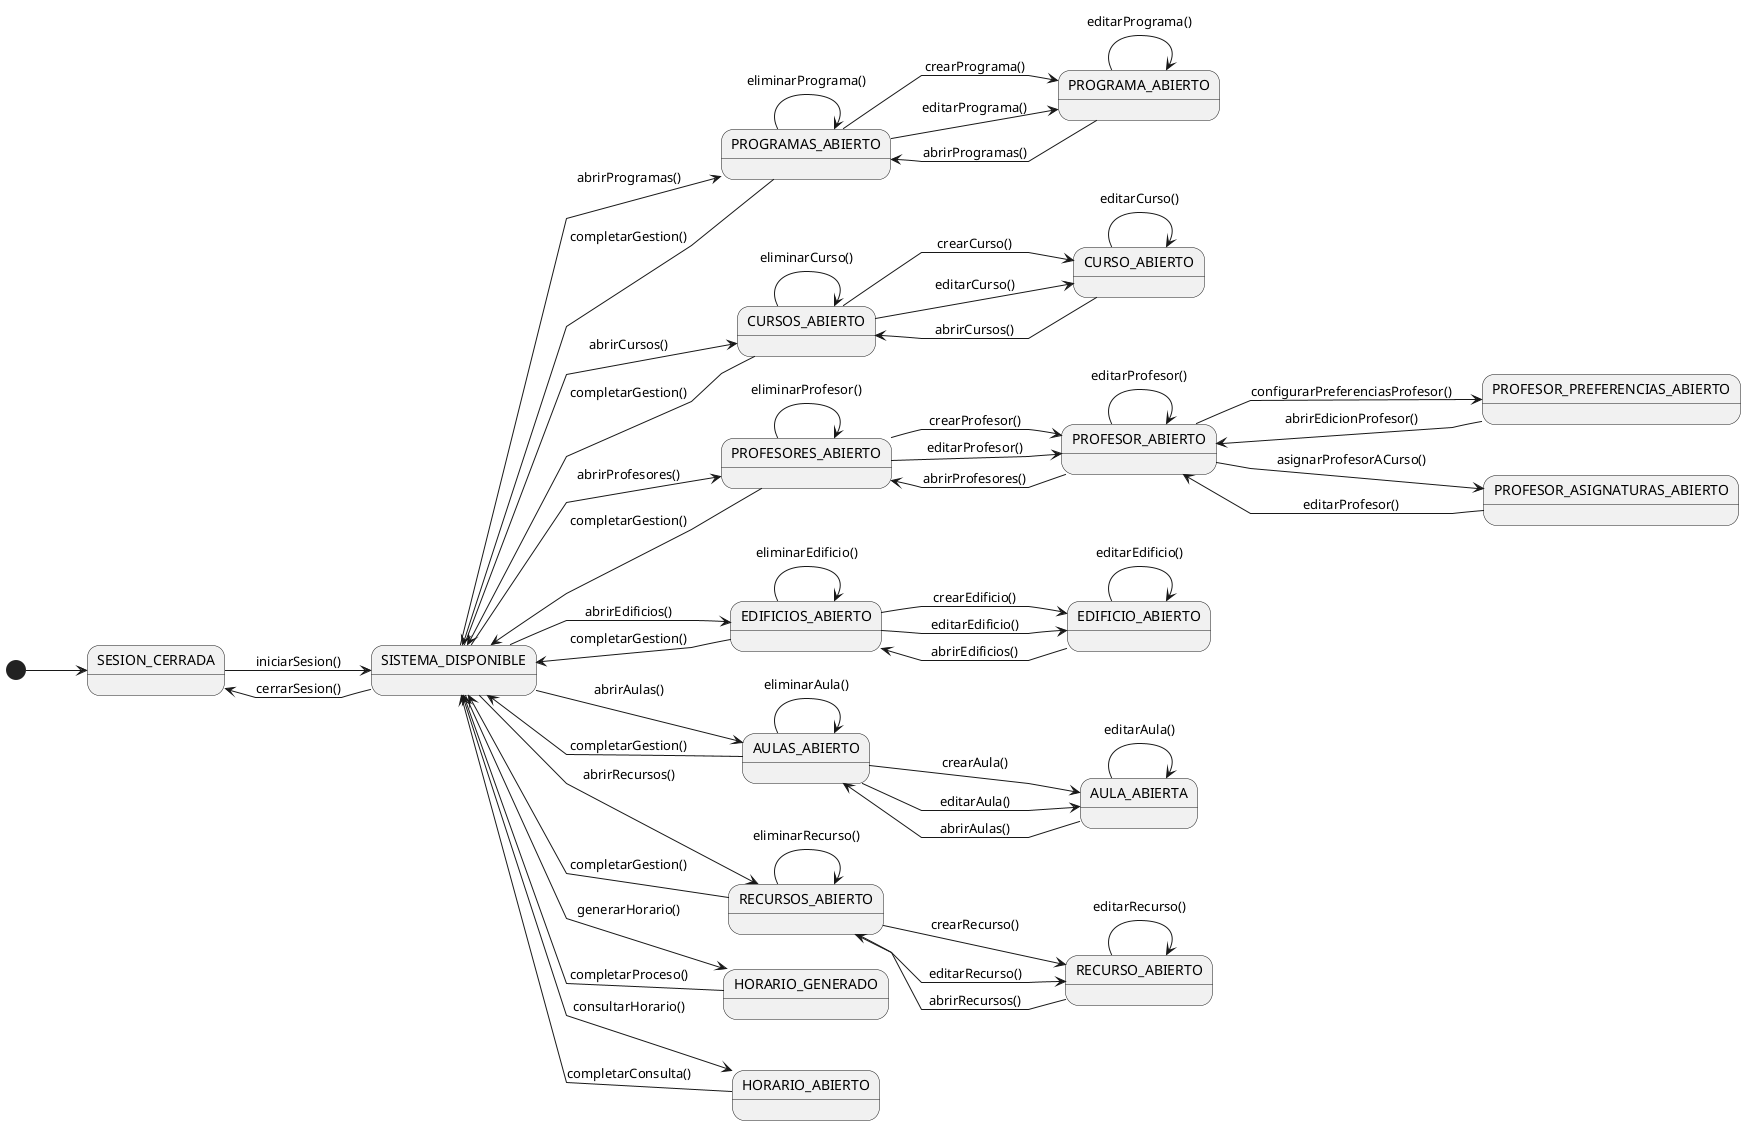 @startuml diagrama-contexto-administrador

left to right direction
skinparam linetype polyline

state "SESION_CERRADA" as NoAuth
state "SISTEMA_DISPONIBLE" as Menu

state "PROGRAMAS_ABIERTO" as ListProgramas
state "PROGRAMA_ABIERTO" as EditPrograma
state "CURSOS_ABIERTO" as ListCursos
state "CURSO_ABIERTO" as EditCurso
state "PROFESORES_ABIERTO" as ListProfesores
state "PROFESOR_ABIERTO" as EditProfesor
state "PROFESOR_PREFERENCIAS_ABIERTO" as EditProfesorPreferencias
state "EDIFICIOS_ABIERTO" as ListEdificios
state "EDIFICIO_ABIERTO" as EditEdificio
state "AULAS_ABIERTO" as ListAulas
state "AULA_ABIERTA" as EditAula
state "RECURSOS_ABIERTO" as ListRecursos
state "RECURSO_ABIERTO" as EditRecurso

state "PROFESOR_ASIGNATURAS_ABIERTO" as Asignaciones
state "HORARIO_GENERADO" as Generacion
state "HORARIO_ABIERTO" as Consulta

[*] --> NoAuth

NoAuth --> Menu : iniciarSesion()

Menu --> NoAuth : cerrarSesion()
Menu --> ListProgramas: abrirProgramas()
Menu --> ListCursos: abrirCursos()
Menu --> ListProfesores: abrirProfesores()
Menu --> ListEdificios: abrirEdificios()
Menu --> ListAulas: abrirAulas()
Menu --> ListRecursos: abrirRecursos()
Menu --> Generacion: generarHorario()
Menu --> Consulta: consultarHorario()

EditProfesor --> Asignaciones: asignarProfesorACurso()

Asignaciones --> EditProfesor: editarProfesor()


ListProgramas --> EditPrograma: crearPrograma()
ListProgramas --> EditPrograma: editarPrograma()
ListProgramas --> ListProgramas: eliminarPrograma()

EditPrograma --> EditPrograma: editarPrograma()
EditPrograma --> ListProgramas: abrirProgramas()

ListCursos --> EditCurso: crearCurso()
ListCursos --> EditCurso: editarCurso()
ListCursos --> ListCursos: eliminarCurso()

EditCurso --> EditCurso: editarCurso()
EditCurso --> ListCursos: abrirCursos()

ListProfesores --> EditProfesor: crearProfesor()
ListProfesores --> EditProfesor: editarProfesor()
ListProfesores --> ListProfesores: eliminarProfesor()

EditProfesor --> EditProfesor: editarProfesor()
EditProfesor --> EditProfesorPreferencias: configurarPreferenciasProfesor()
EditProfesor --> ListProfesores: abrirProfesores()

EditProfesorPreferencias --> EditProfesor: abrirEdicionProfesor()


ListEdificios --> EditEdificio: crearEdificio()
ListEdificios --> EditEdificio: editarEdificio()
ListEdificios --> ListEdificios: eliminarEdificio()
EditEdificio --> EditEdificio: editarEdificio()

EditEdificio --> ListEdificios: abrirEdificios()

ListAulas --> EditAula: crearAula()
ListAulas --> EditAula: editarAula()
ListAulas --> ListAulas: eliminarAula()

EditAula --> EditAula: editarAula()
EditAula --> ListAulas: abrirAulas()

ListRecursos --> EditRecurso: crearRecurso()
ListRecursos --> EditRecurso: editarRecurso()
ListRecursos --> ListRecursos: eliminarRecurso()

EditRecurso --> EditRecurso: editarRecurso()
EditRecurso --> ListRecursos: abrirRecursos()

ListProgramas --> Menu: completarGestion()
ListCursos --> Menu: completarGestion()
ListProfesores --> Menu: completarGestion()
ListEdificios --> Menu: completarGestion()
ListAulas --> Menu: completarGestion()
ListRecursos --> Menu: completarGestion()
Generacion --> Menu: completarProceso()
Consulta --> Menu: completarConsulta()

@enduml